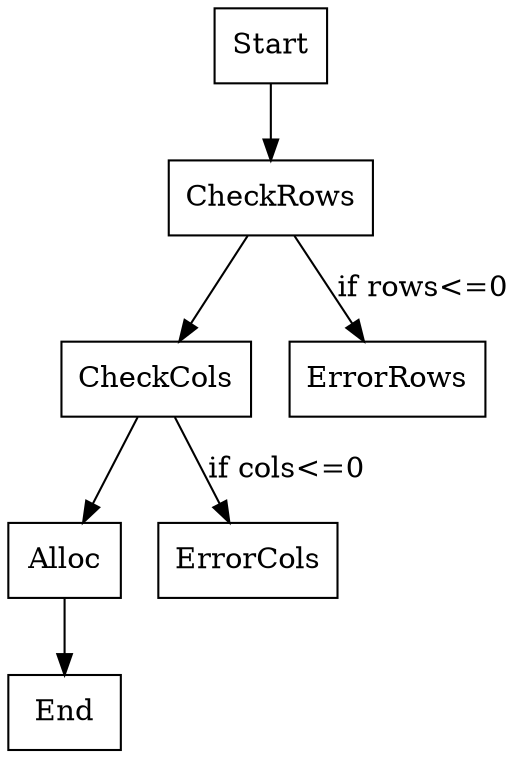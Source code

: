 digraph ConstructorBlock {
  node [shape=box];
  Start -> CheckRows;
  CheckRows -> CheckCols;
  CheckCols -> Alloc;
  CheckRows -> ErrorRows [label="if rows<=0"];
  CheckCols -> ErrorCols [label="if cols<=0"];
  Alloc -> End;
}
